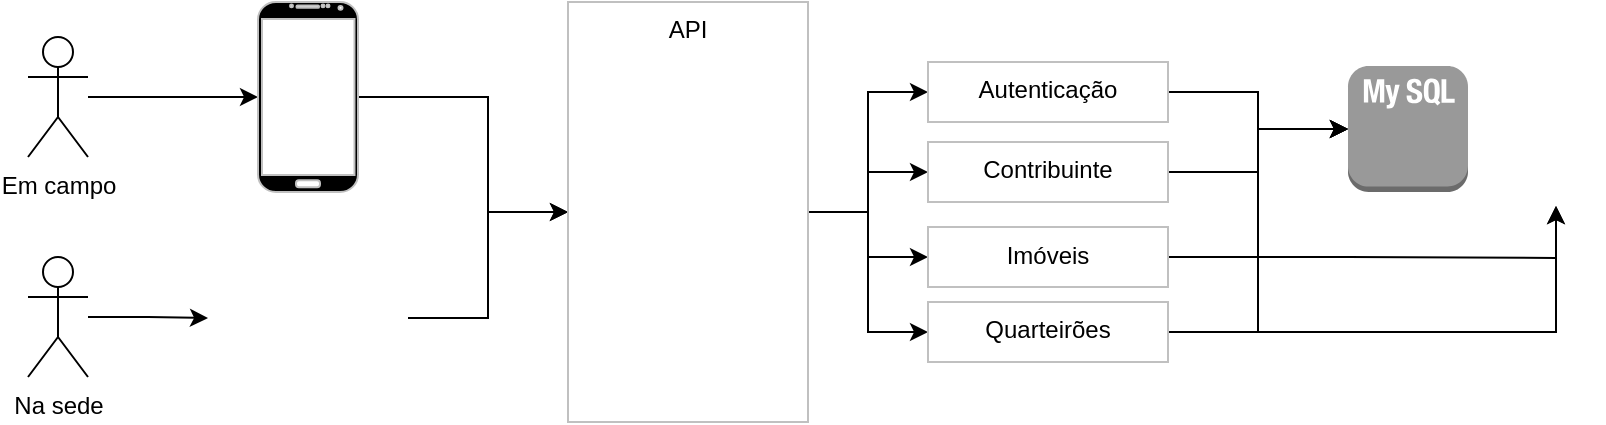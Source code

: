 <mxfile>
    <diagram name="Página-1" id="iNaVJ4ki2ZXxPQHuFq8B">
        <mxGraphModel dx="1869" dy="782" grid="1" gridSize="10" guides="1" tooltips="1" connect="1" arrows="1" fold="1" page="1" pageScale="1" pageWidth="827" pageHeight="1169" math="0" shadow="0">
            <root>
                <mxCell id="0"/>
                <mxCell id="1" parent="0"/>
                <mxCell id="kQsGSucea-r5Y_LSZo7t-3" value="" style="edgeStyle=orthogonalEdgeStyle;rounded=0;orthogonalLoop=1;jettySize=auto;html=1;" parent="1" source="kQsGSucea-r5Y_LSZo7t-1" target="kQsGSucea-r5Y_LSZo7t-4" edge="1">
                    <mxGeometry relative="1" as="geometry">
                        <mxPoint x="-685" y="67.5" as="targetPoint"/>
                    </mxGeometry>
                </mxCell>
                <mxCell id="kQsGSucea-r5Y_LSZo7t-1" value="Em campo&lt;br&gt;" style="shape=umlActor;verticalLabelPosition=bottom;verticalAlign=top;html=1;outlineConnect=0;" parent="1" vertex="1">
                    <mxGeometry x="-810" y="37.5" width="30" height="60" as="geometry"/>
                </mxCell>
                <mxCell id="kQsGSucea-r5Y_LSZo7t-19" style="edgeStyle=orthogonalEdgeStyle;rounded=0;orthogonalLoop=1;jettySize=auto;html=1;entryX=0;entryY=0.5;entryDx=0;entryDy=0;" parent="1" source="kQsGSucea-r5Y_LSZo7t-4" target="kQsGSucea-r5Y_LSZo7t-14" edge="1">
                    <mxGeometry relative="1" as="geometry">
                        <Array as="points">
                            <mxPoint x="-580" y="67.5"/>
                            <mxPoint x="-580" y="125.5"/>
                        </Array>
                    </mxGeometry>
                </mxCell>
                <mxCell id="kQsGSucea-r5Y_LSZo7t-4" value="" style="verticalLabelPosition=bottom;verticalAlign=top;html=1;shadow=0;dashed=0;strokeWidth=1;shape=mxgraph.android.phone2;strokeColor=#c0c0c0;fillColor=#000000;" parent="1" vertex="1">
                    <mxGeometry x="-695" y="20" width="50" height="95" as="geometry"/>
                </mxCell>
                <mxCell id="kQsGSucea-r5Y_LSZo7t-8" style="edgeStyle=orthogonalEdgeStyle;rounded=0;orthogonalLoop=1;jettySize=auto;html=1;" parent="1" source="kQsGSucea-r5Y_LSZo7t-5" target="kQsGSucea-r5Y_LSZo7t-6" edge="1">
                    <mxGeometry relative="1" as="geometry"/>
                </mxCell>
                <mxCell id="kQsGSucea-r5Y_LSZo7t-5" value="Na sede&lt;br&gt;" style="shape=umlActor;verticalLabelPosition=bottom;verticalAlign=top;html=1;outlineConnect=0;" parent="1" vertex="1">
                    <mxGeometry x="-810" y="147.5" width="30" height="60" as="geometry"/>
                </mxCell>
                <mxCell id="kQsGSucea-r5Y_LSZo7t-18" style="edgeStyle=orthogonalEdgeStyle;rounded=0;orthogonalLoop=1;jettySize=auto;html=1;entryX=0;entryY=0.5;entryDx=0;entryDy=0;" parent="1" source="kQsGSucea-r5Y_LSZo7t-6" target="kQsGSucea-r5Y_LSZo7t-14" edge="1">
                    <mxGeometry relative="1" as="geometry">
                        <Array as="points">
                            <mxPoint x="-580" y="177.5"/>
                            <mxPoint x="-580" y="125.5"/>
                        </Array>
                    </mxGeometry>
                </mxCell>
                <mxCell id="kQsGSucea-r5Y_LSZo7t-6" value="" style="sketch=0;outlineConnect=0;gradientColor=none;fontColor=#545B64;strokeColor=none;fillColor=#FFFFFF;dashed=0;verticalLabelPosition=bottom;verticalAlign=top;align=center;html=1;fontSize=12;fontStyle=0;aspect=fixed;shape=mxgraph.aws4.illustration_desktop;pointerEvents=1" parent="1" vertex="1">
                    <mxGeometry x="-720" y="132.5" width="100" height="91" as="geometry"/>
                </mxCell>
                <mxCell id="kQsGSucea-r5Y_LSZo7t-22" value="" style="edgeStyle=orthogonalEdgeStyle;rounded=0;orthogonalLoop=1;jettySize=auto;html=1;entryX=0;entryY=0.5;entryDx=0;entryDy=0;" parent="1" source="kQsGSucea-r5Y_LSZo7t-14" target="kQsGSucea-r5Y_LSZo7t-21" edge="1">
                    <mxGeometry relative="1" as="geometry"/>
                </mxCell>
                <mxCell id="0ufJtWn4vhR0eOMiRvcI-3" style="edgeStyle=orthogonalEdgeStyle;rounded=0;orthogonalLoop=1;jettySize=auto;html=1;entryX=0;entryY=0.5;entryDx=0;entryDy=0;" parent="1" source="kQsGSucea-r5Y_LSZo7t-14" target="0ufJtWn4vhR0eOMiRvcI-4" edge="1">
                    <mxGeometry relative="1" as="geometry">
                        <mxPoint x="-360" y="27.5" as="targetPoint"/>
                    </mxGeometry>
                </mxCell>
                <mxCell id="0ufJtWn4vhR0eOMiRvcI-6" style="edgeStyle=orthogonalEdgeStyle;rounded=0;orthogonalLoop=1;jettySize=auto;html=1;" parent="1" source="kQsGSucea-r5Y_LSZo7t-14" target="0ufJtWn4vhR0eOMiRvcI-7" edge="1">
                    <mxGeometry relative="1" as="geometry">
                        <mxPoint x="-360" y="27.5" as="targetPoint"/>
                    </mxGeometry>
                </mxCell>
                <mxCell id="0ufJtWn4vhR0eOMiRvcI-10" style="edgeStyle=orthogonalEdgeStyle;rounded=0;orthogonalLoop=1;jettySize=auto;html=1;entryX=0;entryY=0.5;entryDx=0;entryDy=0;" parent="1" source="kQsGSucea-r5Y_LSZo7t-14" target="0ufJtWn4vhR0eOMiRvcI-9" edge="1">
                    <mxGeometry relative="1" as="geometry"/>
                </mxCell>
                <mxCell id="kQsGSucea-r5Y_LSZo7t-14" value="API&lt;br&gt;" style="whiteSpace=wrap;html=1;verticalAlign=top;strokeColor=#c0c0c0;shadow=0;dashed=0;strokeWidth=1;" parent="1" vertex="1">
                    <mxGeometry x="-540" y="20" width="120" height="210" as="geometry"/>
                </mxCell>
                <mxCell id="0ufJtWn4vhR0eOMiRvcI-17" style="edgeStyle=orthogonalEdgeStyle;rounded=0;orthogonalLoop=1;jettySize=auto;html=1;entryX=0;entryY=0.5;entryDx=0;entryDy=0;entryPerimeter=0;" parent="1" source="kQsGSucea-r5Y_LSZo7t-21" target="0ufJtWn4vhR0eOMiRvcI-21" edge="1">
                    <mxGeometry relative="1" as="geometry">
                        <mxPoint x="-170" y="93.5" as="targetPoint"/>
                    </mxGeometry>
                </mxCell>
                <mxCell id="kQsGSucea-r5Y_LSZo7t-21" value="Autenticação" style="whiteSpace=wrap;html=1;verticalAlign=top;strokeColor=#c0c0c0;shadow=0;dashed=0;strokeWidth=1;" parent="1" vertex="1">
                    <mxGeometry x="-360" y="50" width="120" height="30" as="geometry"/>
                </mxCell>
                <mxCell id="0ufJtWn4vhR0eOMiRvcI-15" style="edgeStyle=orthogonalEdgeStyle;rounded=0;orthogonalLoop=1;jettySize=auto;html=1;entryX=0;entryY=0.5;entryDx=0;entryDy=0;entryPerimeter=0;" parent="1" source="0ufJtWn4vhR0eOMiRvcI-4" target="0ufJtWn4vhR0eOMiRvcI-21" edge="1">
                    <mxGeometry relative="1" as="geometry">
                        <mxPoint x="-170" y="93.5" as="targetPoint"/>
                    </mxGeometry>
                </mxCell>
                <mxCell id="0ufJtWn4vhR0eOMiRvcI-4" value="Contribuinte&lt;br&gt;" style="whiteSpace=wrap;html=1;verticalAlign=top;strokeColor=#c0c0c0;shadow=0;dashed=0;strokeWidth=1;" parent="1" vertex="1">
                    <mxGeometry x="-360" y="90" width="120" height="30" as="geometry"/>
                </mxCell>
                <mxCell id="0ufJtWn4vhR0eOMiRvcI-14" style="edgeStyle=orthogonalEdgeStyle;rounded=0;orthogonalLoop=1;jettySize=auto;html=1;entryX=0;entryY=0.5;entryDx=0;entryDy=0;entryPerimeter=0;" parent="1" source="0ufJtWn4vhR0eOMiRvcI-7" target="0ufJtWn4vhR0eOMiRvcI-21" edge="1">
                    <mxGeometry relative="1" as="geometry">
                        <mxPoint x="-170" y="93.5" as="targetPoint"/>
                    </mxGeometry>
                </mxCell>
                <mxCell id="0ufJtWn4vhR0eOMiRvcI-19" style="edgeStyle=orthogonalEdgeStyle;rounded=0;orthogonalLoop=1;jettySize=auto;html=1;" parent="1" source="0ufJtWn4vhR0eOMiRvcI-7" target="0ufJtWn4vhR0eOMiRvcI-18" edge="1">
                    <mxGeometry relative="1" as="geometry">
                        <Array as="points">
                            <mxPoint x="-150" y="148"/>
                            <mxPoint x="-61" y="148"/>
                        </Array>
                    </mxGeometry>
                </mxCell>
                <mxCell id="0ufJtWn4vhR0eOMiRvcI-7" value="Imóveis" style="whiteSpace=wrap;html=1;verticalAlign=top;strokeColor=#c0c0c0;shadow=0;dashed=0;strokeWidth=1;" parent="1" vertex="1">
                    <mxGeometry x="-360" y="132.5" width="120" height="30" as="geometry"/>
                </mxCell>
                <mxCell id="0ufJtWn4vhR0eOMiRvcI-13" style="edgeStyle=orthogonalEdgeStyle;rounded=0;orthogonalLoop=1;jettySize=auto;html=1;entryX=0;entryY=0.5;entryDx=0;entryDy=0;entryPerimeter=0;" parent="1" source="0ufJtWn4vhR0eOMiRvcI-9" target="0ufJtWn4vhR0eOMiRvcI-21" edge="1">
                    <mxGeometry relative="1" as="geometry">
                        <mxPoint x="-170" y="93.5" as="targetPoint"/>
                    </mxGeometry>
                </mxCell>
                <mxCell id="0ufJtWn4vhR0eOMiRvcI-20" style="edgeStyle=orthogonalEdgeStyle;rounded=0;orthogonalLoop=1;jettySize=auto;html=1;" parent="1" source="0ufJtWn4vhR0eOMiRvcI-9" target="0ufJtWn4vhR0eOMiRvcI-18" edge="1">
                    <mxGeometry relative="1" as="geometry"/>
                </mxCell>
                <mxCell id="0ufJtWn4vhR0eOMiRvcI-9" value="Quarteirões" style="whiteSpace=wrap;html=1;verticalAlign=top;strokeColor=#c0c0c0;shadow=0;dashed=0;strokeWidth=1;" parent="1" vertex="1">
                    <mxGeometry x="-360" y="170" width="120" height="30" as="geometry"/>
                </mxCell>
                <mxCell id="0ufJtWn4vhR0eOMiRvcI-18" value="" style="sketch=0;outlineConnect=0;fontColor=#232F3E;gradientColor=none;fillColor=#FFFFFF;strokeColor=none;dashed=0;verticalLabelPosition=bottom;verticalAlign=top;align=center;html=1;fontSize=12;fontStyle=0;aspect=fixed;pointerEvents=1;shape=mxgraph.aws4.opensearch_service_ultrawarm_node;" parent="1" vertex="1">
                    <mxGeometry x="-70" y="74" width="48" height="48" as="geometry"/>
                </mxCell>
                <mxCell id="0ufJtWn4vhR0eOMiRvcI-21" value="" style="outlineConnect=0;dashed=0;verticalLabelPosition=bottom;verticalAlign=top;align=center;html=1;shape=mxgraph.aws3.mysql_db_instance_2;fillColor=#999999;gradientColor=none;strokeColor=#000000;" parent="1" vertex="1">
                    <mxGeometry x="-150" y="52" width="60" height="63" as="geometry"/>
                </mxCell>
            </root>
        </mxGraphModel>
    </diagram>
</mxfile>